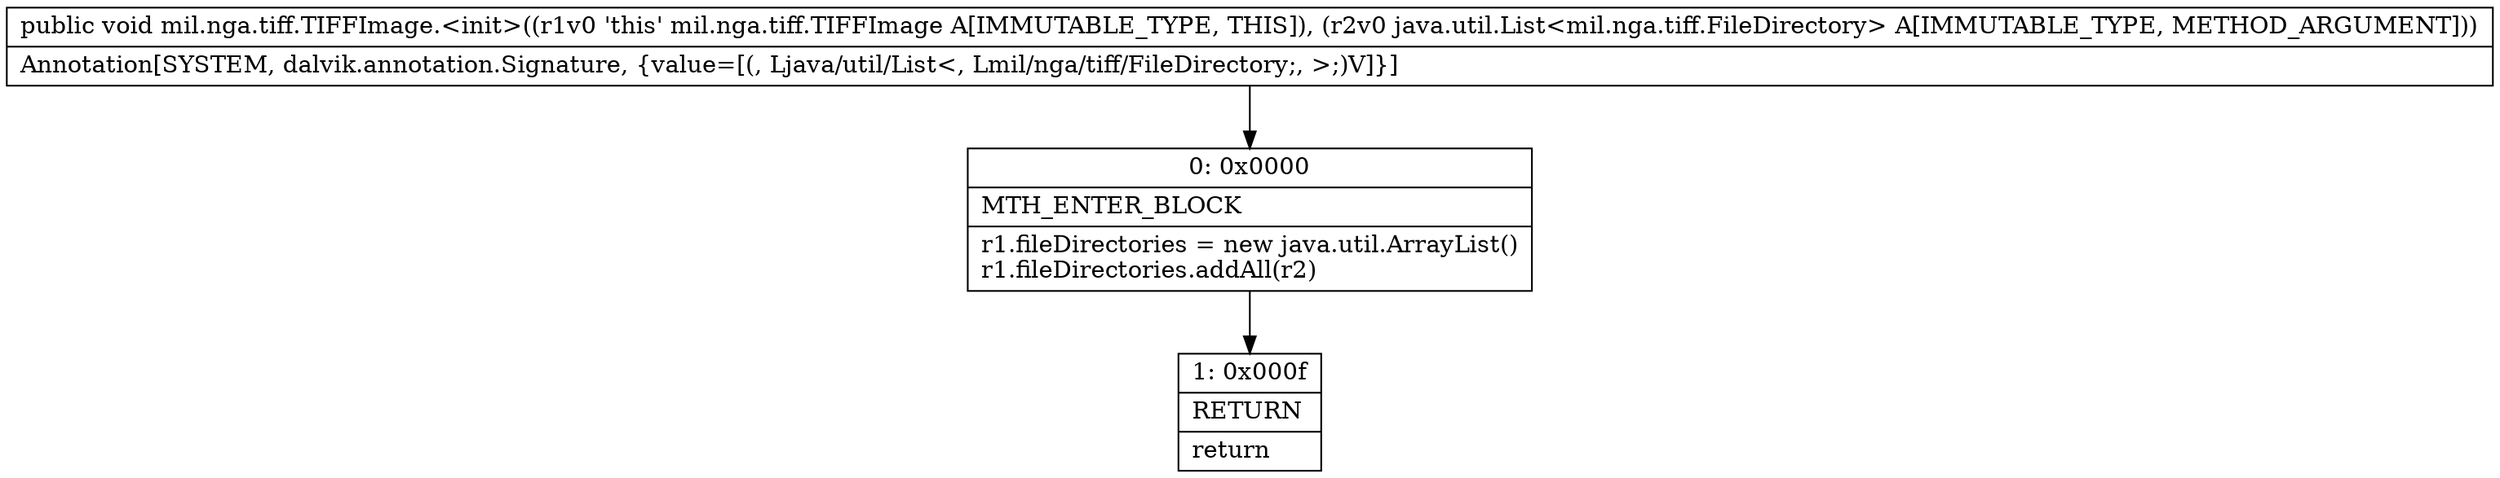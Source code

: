 digraph "CFG formil.nga.tiff.TIFFImage.\<init\>(Ljava\/util\/List;)V" {
Node_0 [shape=record,label="{0\:\ 0x0000|MTH_ENTER_BLOCK\l|r1.fileDirectories = new java.util.ArrayList()\lr1.fileDirectories.addAll(r2)\l}"];
Node_1 [shape=record,label="{1\:\ 0x000f|RETURN\l|return\l}"];
MethodNode[shape=record,label="{public void mil.nga.tiff.TIFFImage.\<init\>((r1v0 'this' mil.nga.tiff.TIFFImage A[IMMUTABLE_TYPE, THIS]), (r2v0 java.util.List\<mil.nga.tiff.FileDirectory\> A[IMMUTABLE_TYPE, METHOD_ARGUMENT]))  | Annotation[SYSTEM, dalvik.annotation.Signature, \{value=[(, Ljava\/util\/List\<, Lmil\/nga\/tiff\/FileDirectory;, \>;)V]\}]\l}"];
MethodNode -> Node_0;
Node_0 -> Node_1;
}

